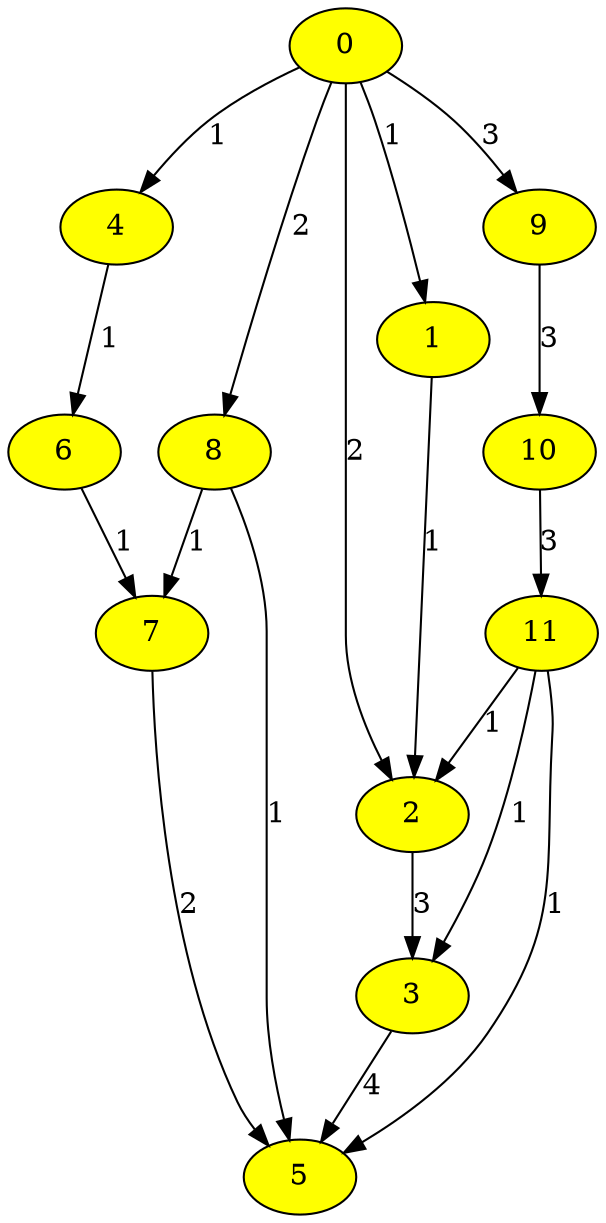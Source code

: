 digraph graphutils
{
  splines=true;
  node [ color = black, fillcolor = white, style = filled ];
  "0" -> "1" [w=1,label=1];
  "0" -> "2" [w=2,label=2];
  "0" -> "4" [w=1,label=1];
  "0" -> "8" [w=2,label=2];
  "0" -> "9" [w=3,label=3];
  "0" [fillcolor="#ffff00"];
  "1" -> "2" [w=1,label=1];
  "1" [fillcolor="#ffff00"];
  "2" -> "3" [w=3,label=3];
  "2" [fillcolor="#ffff00"];
  "3" -> "5" [w=4,label=4];
  "3" [fillcolor="#ffff00"];
  "4" -> "6" [w=1,label=1];
  "4" [fillcolor="#ffff00"];
  "5" [fillcolor="#ffff00"];
  "6" -> "7" [w=1,label=1];
  "6" [fillcolor="#ffff00"];
  "7" -> "5" [w=2,label=2];
  "7" [fillcolor="#ffff00"];
  "8" -> "5" [w=1,label=1];
  "8" -> "7" [w=1,label=1];
  "8" [fillcolor="#ffff00"];
  "9" -> "10" [w=3,label=3];
  "9" [fillcolor="#ffff00"];
  "10" -> "11" [w=3,label=3];
  "10" [fillcolor="#ffff00"];
  "11" -> "2" [w=1,label=1];
  "11" -> "3" [w=1,label=1];
  "11" -> "5" [w=1,label=1];
  "11" [fillcolor="#ffff00"];
}
